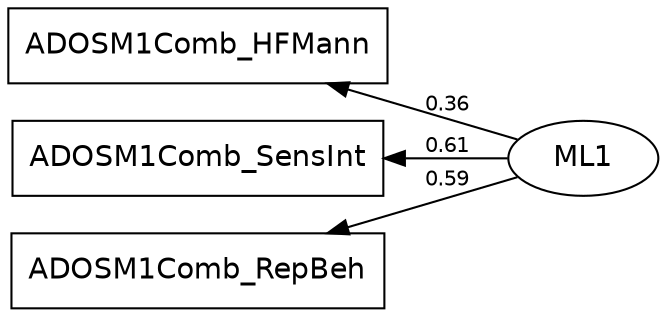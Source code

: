 digraph Factor  {
  rankdir=RL;
  size="8,6";
  node [fontname="Helvetica" fontsize=14 shape=box, width=2];
  edge [fontname="Helvetica" fontsize=10];
V1  [label = "ADOSM1Comb_HFMann"];
V2  [label = "ADOSM1Comb_SensInt"];
V3  [label = "ADOSM1Comb_RepBeh"];
node [shape=ellipse, width ="1"];
ML1-> V1 [ label = 0.36 ];
ML1-> V2 [ label = 0.61 ];
ML1-> V3 [ label = 0.59 ];
{ rank=same;
V1;V2;V3;}{ rank=same;
ML1;}}